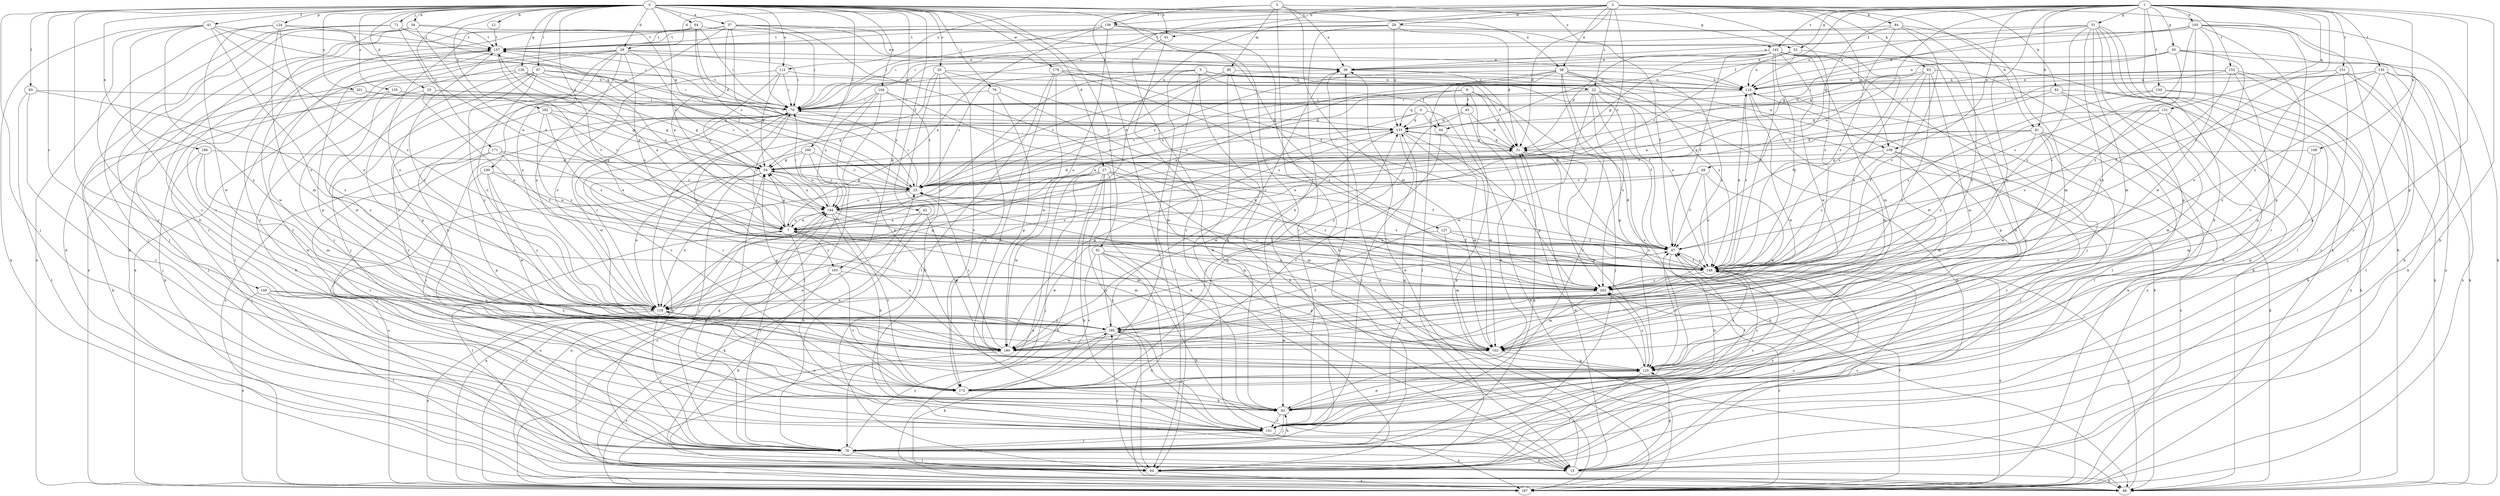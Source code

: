 strict digraph  {
0;
1;
2;
3;
4;
5;
6;
7;
12;
15;
20;
22;
23;
25;
27;
28;
29;
31;
34;
37;
38;
39;
41;
42;
44;
45;
47;
49;
50;
51;
53;
54;
61;
62;
64;
70;
71;
76;
78;
81;
82;
83;
84;
86;
87;
91;
93;
94;
95;
102;
104;
105;
108;
109;
110;
112;
118;
124;
125;
126;
127;
131;
133;
135;
140;
141;
145;
148;
150;
151;
152;
155;
156;
157;
164;
171;
172;
179;
180;
182;
186;
187;
190;
193;
195;
200;
201;
202;
0 -> 12  [label=b];
0 -> 20  [label=c];
0 -> 25  [label=d];
0 -> 27  [label=d];
0 -> 28  [label=d];
0 -> 34  [label=e];
0 -> 37  [label=e];
0 -> 38  [label=e];
0 -> 41  [label=f];
0 -> 42  [label=f];
0 -> 61  [label=h];
0 -> 64  [label=i];
0 -> 70  [label=i];
0 -> 71  [label=j];
0 -> 76  [label=j];
0 -> 78  [label=j];
0 -> 87  [label=l];
0 -> 91  [label=l];
0 -> 93  [label=l];
0 -> 104  [label=n];
0 -> 112  [label=o];
0 -> 124  [label=p];
0 -> 126  [label=q];
0 -> 127  [label=q];
0 -> 135  [label=r];
0 -> 140  [label=r];
0 -> 141  [label=r];
0 -> 145  [label=s];
0 -> 164  [label=u];
0 -> 171  [label=v];
0 -> 179  [label=w];
0 -> 182  [label=x];
0 -> 186  [label=x];
0 -> 190  [label=y];
0 -> 193  [label=y];
0 -> 200  [label=z];
0 -> 201  [label=z];
1 -> 7  [label=a];
1 -> 15  [label=b];
1 -> 28  [label=d];
1 -> 44  [label=f];
1 -> 49  [label=g];
1 -> 50  [label=g];
1 -> 51  [label=g];
1 -> 53  [label=g];
1 -> 70  [label=i];
1 -> 81  [label=k];
1 -> 105  [label=n];
1 -> 108  [label=n];
1 -> 109  [label=n];
1 -> 125  [label=p];
1 -> 131  [label=q];
1 -> 145  [label=s];
1 -> 148  [label=s];
1 -> 150  [label=t];
1 -> 151  [label=t];
1 -> 152  [label=t];
1 -> 155  [label=t];
1 -> 180  [label=w];
1 -> 187  [label=x];
2 -> 22  [label=c];
2 -> 29  [label=d];
2 -> 31  [label=d];
2 -> 38  [label=e];
2 -> 61  [label=h];
2 -> 81  [label=k];
2 -> 82  [label=k];
2 -> 83  [label=k];
2 -> 84  [label=k];
2 -> 86  [label=k];
2 -> 109  [label=n];
2 -> 112  [label=o];
2 -> 118  [label=o];
2 -> 156  [label=t];
2 -> 164  [label=u];
2 -> 202  [label=z];
3 -> 39  [label=e];
3 -> 53  [label=g];
3 -> 62  [label=h];
3 -> 94  [label=l];
3 -> 95  [label=m];
3 -> 102  [label=m];
3 -> 156  [label=t];
4 -> 7  [label=a];
4 -> 44  [label=f];
4 -> 54  [label=g];
4 -> 86  [label=k];
4 -> 133  [label=q];
5 -> 22  [label=c];
5 -> 23  [label=c];
5 -> 44  [label=f];
5 -> 62  [label=h];
5 -> 94  [label=l];
5 -> 109  [label=n];
5 -> 118  [label=o];
5 -> 148  [label=s];
5 -> 172  [label=v];
6 -> 7  [label=a];
6 -> 23  [label=c];
6 -> 31  [label=d];
6 -> 45  [label=f];
6 -> 78  [label=j];
6 -> 125  [label=p];
6 -> 133  [label=q];
7 -> 47  [label=f];
7 -> 54  [label=g];
7 -> 62  [label=h];
7 -> 70  [label=i];
7 -> 94  [label=l];
7 -> 102  [label=m];
7 -> 164  [label=u];
7 -> 193  [label=y];
12 -> 157  [label=t];
15 -> 31  [label=d];
15 -> 39  [label=e];
15 -> 86  [label=k];
15 -> 125  [label=p];
15 -> 148  [label=s];
20 -> 15  [label=b];
20 -> 78  [label=j];
20 -> 110  [label=n];
20 -> 118  [label=o];
20 -> 148  [label=s];
20 -> 172  [label=v];
22 -> 15  [label=b];
22 -> 47  [label=f];
22 -> 70  [label=i];
22 -> 86  [label=k];
22 -> 164  [label=u];
22 -> 172  [label=v];
22 -> 180  [label=w];
22 -> 202  [label=z];
23 -> 31  [label=d];
23 -> 39  [label=e];
23 -> 54  [label=g];
23 -> 70  [label=i];
23 -> 102  [label=m];
23 -> 118  [label=o];
23 -> 148  [label=s];
23 -> 157  [label=t];
23 -> 164  [label=u];
25 -> 54  [label=g];
25 -> 70  [label=i];
25 -> 86  [label=k];
25 -> 148  [label=s];
25 -> 195  [label=y];
27 -> 15  [label=b];
27 -> 23  [label=c];
27 -> 47  [label=f];
27 -> 62  [label=h];
27 -> 78  [label=j];
27 -> 86  [label=k];
27 -> 102  [label=m];
27 -> 141  [label=r];
27 -> 180  [label=w];
27 -> 187  [label=x];
27 -> 202  [label=z];
28 -> 39  [label=e];
28 -> 62  [label=h];
28 -> 70  [label=i];
28 -> 78  [label=j];
28 -> 94  [label=l];
28 -> 118  [label=o];
28 -> 141  [label=r];
28 -> 148  [label=s];
28 -> 164  [label=u];
28 -> 187  [label=x];
29 -> 31  [label=d];
29 -> 47  [label=f];
29 -> 70  [label=i];
29 -> 133  [label=q];
29 -> 141  [label=r];
29 -> 157  [label=t];
31 -> 54  [label=g];
31 -> 86  [label=k];
31 -> 125  [label=p];
31 -> 133  [label=q];
34 -> 7  [label=a];
34 -> 15  [label=b];
34 -> 78  [label=j];
34 -> 133  [label=q];
34 -> 141  [label=r];
34 -> 157  [label=t];
37 -> 7  [label=a];
37 -> 23  [label=c];
37 -> 39  [label=e];
37 -> 47  [label=f];
37 -> 70  [label=i];
37 -> 118  [label=o];
37 -> 141  [label=r];
37 -> 148  [label=s];
37 -> 157  [label=t];
38 -> 23  [label=c];
38 -> 47  [label=f];
38 -> 94  [label=l];
38 -> 110  [label=n];
38 -> 125  [label=p];
38 -> 141  [label=r];
38 -> 148  [label=s];
38 -> 164  [label=u];
38 -> 187  [label=x];
38 -> 202  [label=z];
39 -> 110  [label=n];
39 -> 187  [label=x];
39 -> 202  [label=z];
41 -> 62  [label=h];
41 -> 86  [label=k];
41 -> 118  [label=o];
41 -> 133  [label=q];
41 -> 148  [label=s];
41 -> 157  [label=t];
41 -> 172  [label=v];
41 -> 195  [label=y];
42 -> 7  [label=a];
42 -> 86  [label=k];
42 -> 180  [label=w];
44 -> 102  [label=m];
44 -> 172  [label=v];
45 -> 31  [label=d];
45 -> 62  [label=h];
45 -> 133  [label=q];
45 -> 195  [label=y];
47 -> 31  [label=d];
47 -> 62  [label=h];
47 -> 148  [label=s];
47 -> 157  [label=t];
49 -> 23  [label=c];
49 -> 47  [label=f];
49 -> 148  [label=s];
49 -> 164  [label=u];
49 -> 180  [label=w];
50 -> 15  [label=b];
50 -> 31  [label=d];
50 -> 39  [label=e];
50 -> 110  [label=n];
50 -> 118  [label=o];
50 -> 148  [label=s];
50 -> 187  [label=x];
51 -> 54  [label=g];
51 -> 62  [label=h];
51 -> 94  [label=l];
51 -> 102  [label=m];
51 -> 110  [label=n];
51 -> 125  [label=p];
51 -> 141  [label=r];
51 -> 157  [label=t];
51 -> 195  [label=y];
51 -> 202  [label=z];
53 -> 23  [label=c];
53 -> 39  [label=e];
53 -> 110  [label=n];
53 -> 148  [label=s];
54 -> 23  [label=c];
54 -> 78  [label=j];
54 -> 118  [label=o];
54 -> 164  [label=u];
54 -> 187  [label=x];
61 -> 15  [label=b];
61 -> 141  [label=r];
62 -> 47  [label=f];
62 -> 78  [label=j];
62 -> 125  [label=p];
62 -> 141  [label=r];
64 -> 23  [label=c];
64 -> 31  [label=d];
64 -> 70  [label=i];
64 -> 110  [label=n];
64 -> 118  [label=o];
64 -> 157  [label=t];
64 -> 172  [label=v];
70 -> 133  [label=q];
70 -> 157  [label=t];
70 -> 172  [label=v];
70 -> 180  [label=w];
70 -> 187  [label=x];
70 -> 202  [label=z];
71 -> 7  [label=a];
71 -> 15  [label=b];
71 -> 78  [label=j];
71 -> 133  [label=q];
71 -> 157  [label=t];
76 -> 70  [label=i];
76 -> 125  [label=p];
76 -> 172  [label=v];
76 -> 202  [label=z];
78 -> 15  [label=b];
78 -> 31  [label=d];
78 -> 39  [label=e];
78 -> 54  [label=g];
78 -> 62  [label=h];
78 -> 70  [label=i];
78 -> 94  [label=l];
78 -> 148  [label=s];
78 -> 195  [label=y];
81 -> 23  [label=c];
81 -> 31  [label=d];
81 -> 54  [label=g];
81 -> 86  [label=k];
81 -> 172  [label=v];
81 -> 180  [label=w];
81 -> 187  [label=x];
81 -> 202  [label=z];
82 -> 47  [label=f];
82 -> 70  [label=i];
82 -> 86  [label=k];
82 -> 94  [label=l];
82 -> 187  [label=x];
83 -> 7  [label=a];
83 -> 94  [label=l];
83 -> 102  [label=m];
83 -> 110  [label=n];
83 -> 180  [label=w];
83 -> 195  [label=y];
83 -> 202  [label=z];
84 -> 70  [label=i];
84 -> 102  [label=m];
84 -> 148  [label=s];
84 -> 157  [label=t];
84 -> 195  [label=y];
84 -> 202  [label=z];
86 -> 148  [label=s];
86 -> 164  [label=u];
87 -> 15  [label=b];
87 -> 23  [label=c];
87 -> 70  [label=i];
87 -> 110  [label=n];
87 -> 118  [label=o];
87 -> 125  [label=p];
87 -> 195  [label=y];
91 -> 15  [label=b];
91 -> 86  [label=k];
91 -> 125  [label=p];
91 -> 148  [label=s];
91 -> 172  [label=v];
91 -> 195  [label=y];
93 -> 70  [label=i];
93 -> 94  [label=l];
93 -> 141  [label=r];
93 -> 202  [label=z];
94 -> 148  [label=s];
94 -> 187  [label=x];
94 -> 195  [label=y];
95 -> 23  [label=c];
95 -> 94  [label=l];
95 -> 110  [label=n];
95 -> 187  [label=x];
102 -> 125  [label=p];
104 -> 23  [label=c];
104 -> 70  [label=i];
104 -> 94  [label=l];
104 -> 102  [label=m];
104 -> 125  [label=p];
104 -> 164  [label=u];
105 -> 39  [label=e];
105 -> 86  [label=k];
105 -> 110  [label=n];
105 -> 125  [label=p];
105 -> 141  [label=r];
105 -> 148  [label=s];
105 -> 157  [label=t];
105 -> 172  [label=v];
105 -> 180  [label=w];
105 -> 202  [label=z];
108 -> 54  [label=g];
108 -> 102  [label=m];
108 -> 125  [label=p];
109 -> 54  [label=g];
109 -> 78  [label=j];
109 -> 102  [label=m];
109 -> 141  [label=r];
109 -> 148  [label=s];
110 -> 70  [label=i];
110 -> 102  [label=m];
110 -> 125  [label=p];
110 -> 148  [label=s];
110 -> 180  [label=w];
112 -> 54  [label=g];
112 -> 70  [label=i];
112 -> 110  [label=n];
112 -> 118  [label=o];
112 -> 164  [label=u];
118 -> 70  [label=i];
118 -> 78  [label=j];
118 -> 157  [label=t];
118 -> 187  [label=x];
118 -> 195  [label=y];
124 -> 70  [label=i];
124 -> 102  [label=m];
124 -> 118  [label=o];
124 -> 157  [label=t];
124 -> 180  [label=w];
124 -> 187  [label=x];
125 -> 47  [label=f];
125 -> 94  [label=l];
125 -> 148  [label=s];
125 -> 172  [label=v];
125 -> 202  [label=z];
126 -> 7  [label=a];
126 -> 86  [label=k];
126 -> 110  [label=n];
126 -> 164  [label=u];
126 -> 180  [label=w];
127 -> 47  [label=f];
127 -> 102  [label=m];
127 -> 148  [label=s];
127 -> 180  [label=w];
131 -> 47  [label=f];
131 -> 62  [label=h];
131 -> 102  [label=m];
131 -> 133  [label=q];
131 -> 148  [label=s];
133 -> 31  [label=d];
133 -> 102  [label=m];
133 -> 118  [label=o];
133 -> 141  [label=r];
133 -> 180  [label=w];
133 -> 202  [label=z];
135 -> 54  [label=g];
135 -> 70  [label=i];
135 -> 78  [label=j];
135 -> 195  [label=y];
140 -> 94  [label=l];
140 -> 118  [label=o];
140 -> 141  [label=r];
140 -> 187  [label=x];
140 -> 195  [label=y];
141 -> 78  [label=j];
141 -> 118  [label=o];
141 -> 133  [label=q];
141 -> 148  [label=s];
141 -> 187  [label=x];
141 -> 195  [label=y];
145 -> 31  [label=d];
145 -> 39  [label=e];
145 -> 47  [label=f];
145 -> 54  [label=g];
145 -> 62  [label=h];
145 -> 70  [label=i];
145 -> 78  [label=j];
145 -> 86  [label=k];
145 -> 102  [label=m];
145 -> 141  [label=r];
145 -> 148  [label=s];
145 -> 180  [label=w];
145 -> 202  [label=z];
148 -> 47  [label=f];
148 -> 110  [label=n];
148 -> 187  [label=x];
148 -> 202  [label=z];
150 -> 15  [label=b];
150 -> 70  [label=i];
150 -> 148  [label=s];
150 -> 187  [label=x];
151 -> 78  [label=j];
151 -> 86  [label=k];
151 -> 110  [label=n];
151 -> 125  [label=p];
151 -> 195  [label=y];
152 -> 70  [label=i];
152 -> 86  [label=k];
152 -> 110  [label=n];
152 -> 125  [label=p];
152 -> 141  [label=r];
152 -> 164  [label=u];
152 -> 202  [label=z];
155 -> 15  [label=b];
155 -> 47  [label=f];
155 -> 94  [label=l];
155 -> 110  [label=n];
155 -> 133  [label=q];
155 -> 148  [label=s];
155 -> 187  [label=x];
156 -> 7  [label=a];
156 -> 15  [label=b];
156 -> 70  [label=i];
156 -> 78  [label=j];
156 -> 118  [label=o];
156 -> 157  [label=t];
157 -> 39  [label=e];
157 -> 125  [label=p];
157 -> 148  [label=s];
157 -> 180  [label=w];
157 -> 187  [label=x];
164 -> 7  [label=a];
164 -> 62  [label=h];
164 -> 70  [label=i];
164 -> 78  [label=j];
164 -> 102  [label=m];
164 -> 148  [label=s];
164 -> 172  [label=v];
171 -> 7  [label=a];
171 -> 47  [label=f];
171 -> 54  [label=g];
171 -> 78  [label=j];
171 -> 141  [label=r];
172 -> 62  [label=h];
172 -> 70  [label=i];
172 -> 133  [label=q];
172 -> 148  [label=s];
172 -> 157  [label=t];
179 -> 31  [label=d];
179 -> 62  [label=h];
179 -> 94  [label=l];
179 -> 110  [label=n];
179 -> 180  [label=w];
179 -> 202  [label=z];
180 -> 7  [label=a];
180 -> 23  [label=c];
180 -> 54  [label=g];
180 -> 133  [label=q];
180 -> 187  [label=x];
182 -> 23  [label=c];
182 -> 54  [label=g];
182 -> 133  [label=q];
182 -> 148  [label=s];
182 -> 172  [label=v];
182 -> 202  [label=z];
186 -> 54  [label=g];
186 -> 78  [label=j];
186 -> 102  [label=m];
186 -> 180  [label=w];
187 -> 7  [label=a];
187 -> 23  [label=c];
187 -> 47  [label=f];
187 -> 110  [label=n];
187 -> 164  [label=u];
187 -> 202  [label=z];
190 -> 7  [label=a];
190 -> 23  [label=c];
190 -> 125  [label=p];
190 -> 180  [label=w];
190 -> 195  [label=y];
193 -> 15  [label=b];
193 -> 118  [label=o];
193 -> 172  [label=v];
193 -> 202  [label=z];
195 -> 39  [label=e];
195 -> 47  [label=f];
195 -> 86  [label=k];
195 -> 94  [label=l];
195 -> 102  [label=m];
195 -> 180  [label=w];
200 -> 15  [label=b];
200 -> 23  [label=c];
200 -> 54  [label=g];
200 -> 86  [label=k];
200 -> 164  [label=u];
201 -> 54  [label=g];
201 -> 70  [label=i];
201 -> 78  [label=j];
202 -> 23  [label=c];
202 -> 54  [label=g];
202 -> 102  [label=m];
202 -> 118  [label=o];
}
